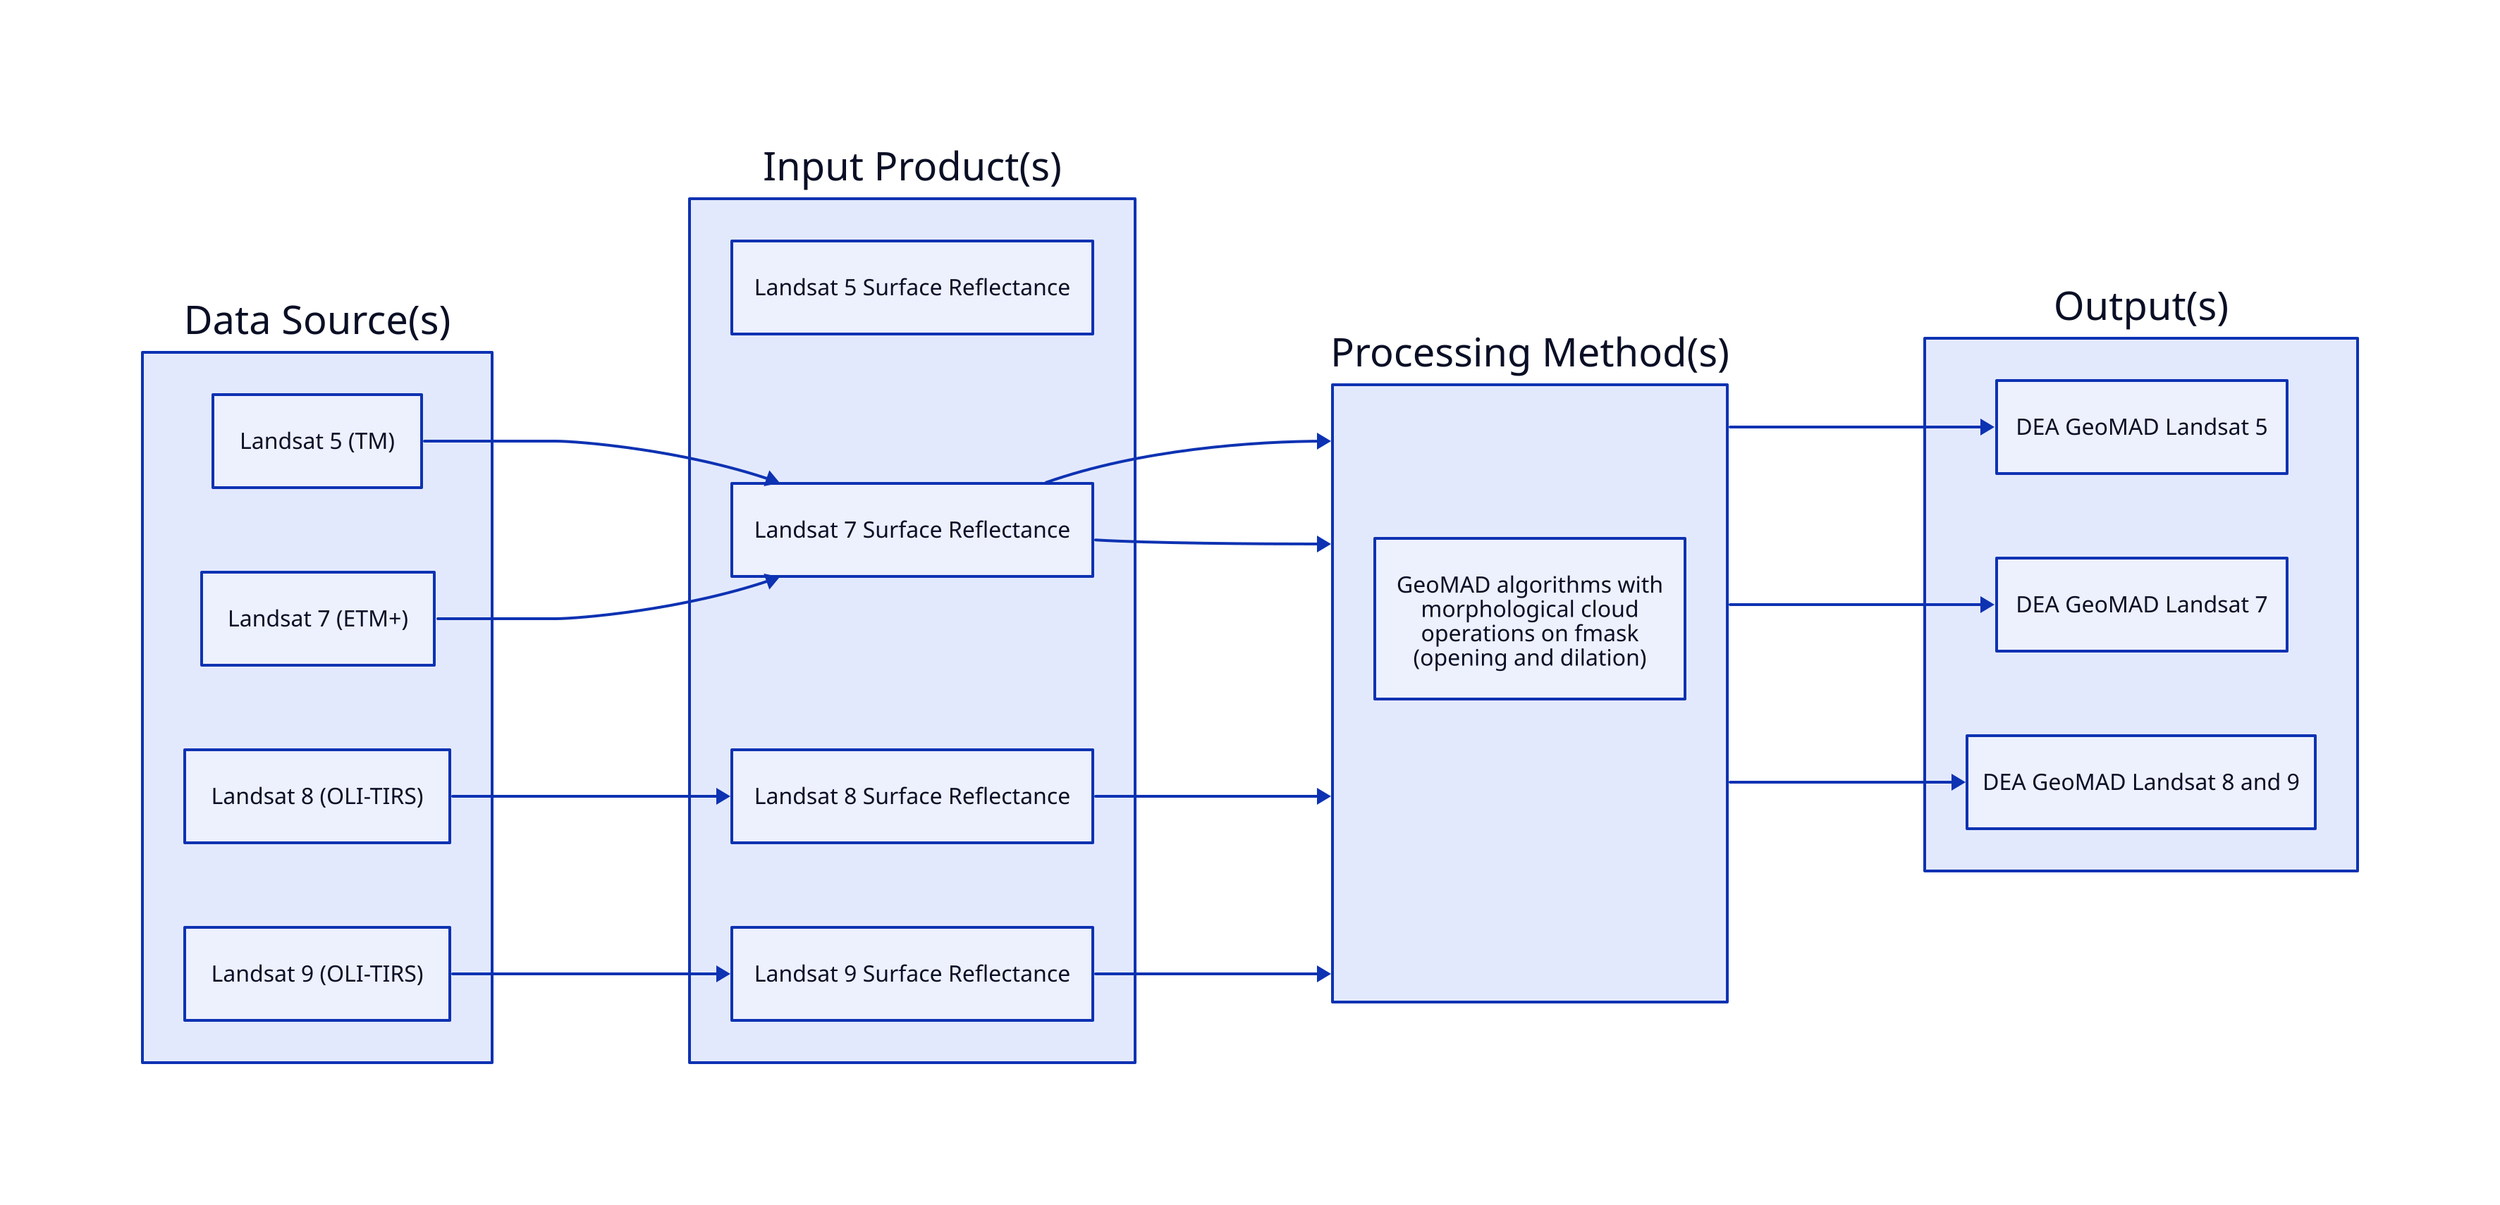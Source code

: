 direction: right

DataSources: Data Source(s) {
  direction: down
  L5Data: Landsat 5 (TM)
  L7Data: Landsat 7 (ETM+)
  L8Data: Landsat 8 (OLI-TIRS)
  L9Data: Landsat 9 (OLI-TIRS)
}

InputProducts: Input Product(s) {
  direction: down
  L5SurfaceReflectance: Landsat 5 Surface Reflectance
  L7SurfaceReflectance: Landsat 7 Surface Reflectance
  L8SurfaceReflectance: Landsat 8 Surface Reflectance
  L9SurfaceReflectance: Landsat 9 Surface Reflectance
}

ProcessingMethods: Processing Method(s) {
  direction: down
  Processing1: GeoMAD algorithms with\nmorphological cloud\noperations on fmask\n(opening and dilation)
}

Outputs: Output(s) {
  direction: down
  GeomadLandsat5: DEA GeoMAD Landsat 5
  GeomadLandsat7: DEA GeoMAD Landsat 7
  GeomadLandsat8And9: DEA GeoMAD Landsat 8 and 9
}

DataSources.L5Data -> InputProducts.L7SurfaceReflectance -> ProcessingMethods
DataSources.L7Data -> InputProducts.L7SurfaceReflectance -> ProcessingMethods
DataSources.L8Data -> InputProducts.L8SurfaceReflectance -> ProcessingMethods
DataSources.L9Data -> InputProducts.L9SurfaceReflectance -> ProcessingMethods

ProcessingMethods -> Outputs.GeomadLandsat5
ProcessingMethods -> Outputs.GeomadLandsat7
ProcessingMethods -> Outputs.GeomadLandsat8And9

